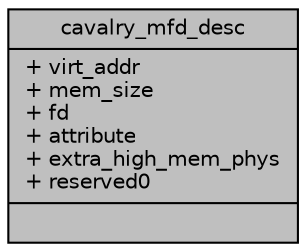 digraph "cavalry_mfd_desc"
{
 // INTERACTIVE_SVG=YES
 // LATEX_PDF_SIZE
  bgcolor="transparent";
  edge [fontname="Helvetica",fontsize="10",labelfontname="Helvetica",labelfontsize="10"];
  node [fontname="Helvetica",fontsize="10",shape=record];
  Node1 [label="{cavalry_mfd_desc\n|+ virt_addr\l+ mem_size\l+ fd\l+ attribute\l+ extra_high_mem_phys\l+ reserved0\l|}",height=0.2,width=0.4,color="black", fillcolor="grey75", style="filled", fontcolor="black",tooltip=" "];
}
